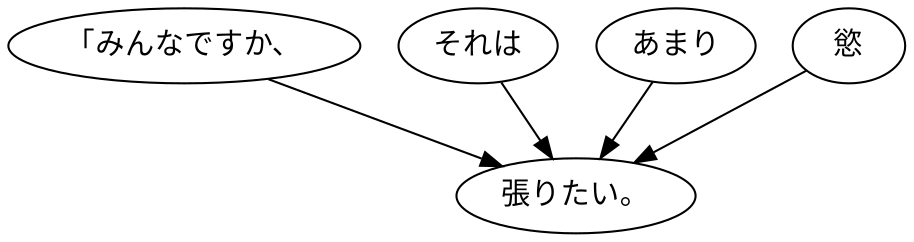 digraph graph9035 {
	node0 [label="「みんなですか、"];
	node1 [label="それは"];
	node2 [label="あまり"];
	node3 [label="慾"];
	node4 [label="張りたい。"];
	node0 -> node4;
	node1 -> node4;
	node2 -> node4;
	node3 -> node4;
}
